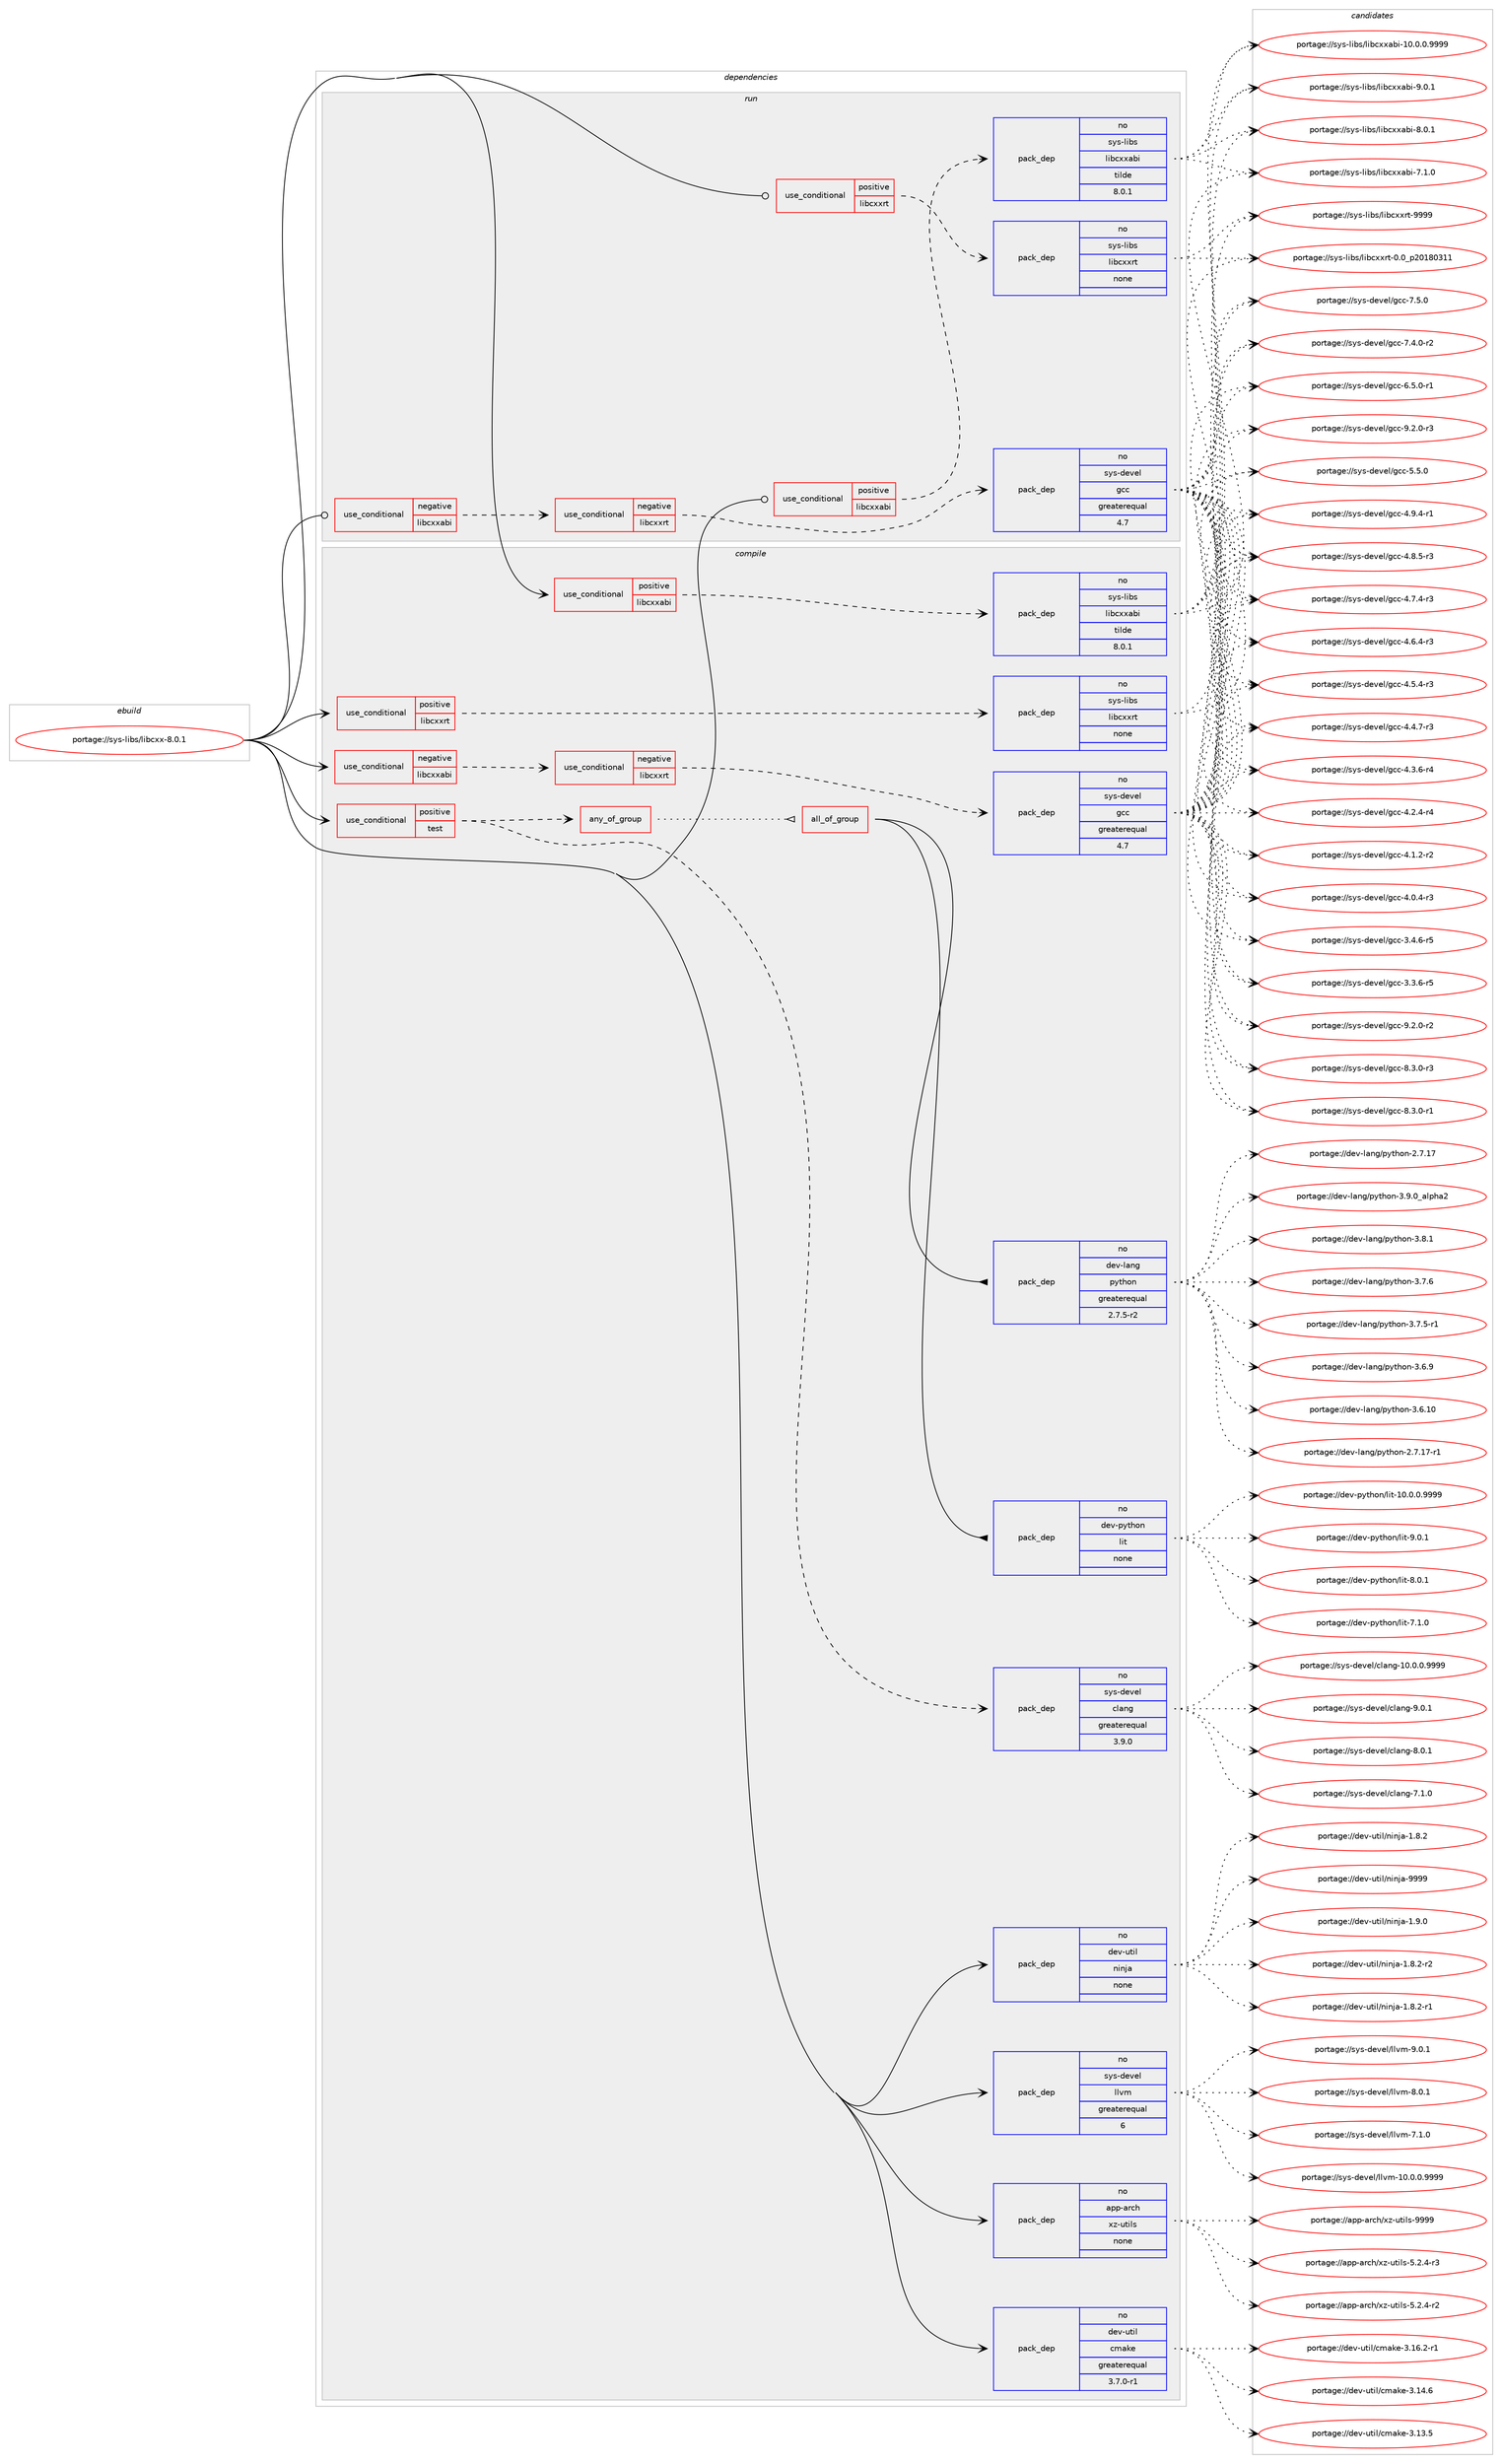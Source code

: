 digraph prolog {

# *************
# Graph options
# *************

newrank=true;
concentrate=true;
compound=true;
graph [rankdir=LR,fontname=Helvetica,fontsize=10,ranksep=1.5];#, ranksep=2.5, nodesep=0.2];
edge  [arrowhead=vee];
node  [fontname=Helvetica,fontsize=10];

# **********
# The ebuild
# **********

subgraph cluster_leftcol {
color=gray;
rank=same;
label=<<i>ebuild</i>>;
id [label="portage://sys-libs/libcxx-8.0.1", color=red, width=4, href="../sys-libs/libcxx-8.0.1.svg"];
}

# ****************
# The dependencies
# ****************

subgraph cluster_midcol {
color=gray;
label=<<i>dependencies</i>>;
subgraph cluster_compile {
fillcolor="#eeeeee";
style=filled;
label=<<i>compile</i>>;
subgraph cond7958 {
dependency43603 [label=<<TABLE BORDER="0" CELLBORDER="1" CELLSPACING="0" CELLPADDING="4"><TR><TD ROWSPAN="3" CELLPADDING="10">use_conditional</TD></TR><TR><TD>negative</TD></TR><TR><TD>libcxxabi</TD></TR></TABLE>>, shape=none, color=red];
subgraph cond7959 {
dependency43604 [label=<<TABLE BORDER="0" CELLBORDER="1" CELLSPACING="0" CELLPADDING="4"><TR><TD ROWSPAN="3" CELLPADDING="10">use_conditional</TD></TR><TR><TD>negative</TD></TR><TR><TD>libcxxrt</TD></TR></TABLE>>, shape=none, color=red];
subgraph pack34512 {
dependency43605 [label=<<TABLE BORDER="0" CELLBORDER="1" CELLSPACING="0" CELLPADDING="4" WIDTH="220"><TR><TD ROWSPAN="6" CELLPADDING="30">pack_dep</TD></TR><TR><TD WIDTH="110">no</TD></TR><TR><TD>sys-devel</TD></TR><TR><TD>gcc</TD></TR><TR><TD>greaterequal</TD></TR><TR><TD>4.7</TD></TR></TABLE>>, shape=none, color=blue];
}
dependency43604:e -> dependency43605:w [weight=20,style="dashed",arrowhead="vee"];
}
dependency43603:e -> dependency43604:w [weight=20,style="dashed",arrowhead="vee"];
}
id:e -> dependency43603:w [weight=20,style="solid",arrowhead="vee"];
subgraph cond7960 {
dependency43606 [label=<<TABLE BORDER="0" CELLBORDER="1" CELLSPACING="0" CELLPADDING="4"><TR><TD ROWSPAN="3" CELLPADDING="10">use_conditional</TD></TR><TR><TD>positive</TD></TR><TR><TD>libcxxabi</TD></TR></TABLE>>, shape=none, color=red];
subgraph pack34513 {
dependency43607 [label=<<TABLE BORDER="0" CELLBORDER="1" CELLSPACING="0" CELLPADDING="4" WIDTH="220"><TR><TD ROWSPAN="6" CELLPADDING="30">pack_dep</TD></TR><TR><TD WIDTH="110">no</TD></TR><TR><TD>sys-libs</TD></TR><TR><TD>libcxxabi</TD></TR><TR><TD>tilde</TD></TR><TR><TD>8.0.1</TD></TR></TABLE>>, shape=none, color=blue];
}
dependency43606:e -> dependency43607:w [weight=20,style="dashed",arrowhead="vee"];
}
id:e -> dependency43606:w [weight=20,style="solid",arrowhead="vee"];
subgraph cond7961 {
dependency43608 [label=<<TABLE BORDER="0" CELLBORDER="1" CELLSPACING="0" CELLPADDING="4"><TR><TD ROWSPAN="3" CELLPADDING="10">use_conditional</TD></TR><TR><TD>positive</TD></TR><TR><TD>libcxxrt</TD></TR></TABLE>>, shape=none, color=red];
subgraph pack34514 {
dependency43609 [label=<<TABLE BORDER="0" CELLBORDER="1" CELLSPACING="0" CELLPADDING="4" WIDTH="220"><TR><TD ROWSPAN="6" CELLPADDING="30">pack_dep</TD></TR><TR><TD WIDTH="110">no</TD></TR><TR><TD>sys-libs</TD></TR><TR><TD>libcxxrt</TD></TR><TR><TD>none</TD></TR><TR><TD></TD></TR></TABLE>>, shape=none, color=blue];
}
dependency43608:e -> dependency43609:w [weight=20,style="dashed",arrowhead="vee"];
}
id:e -> dependency43608:w [weight=20,style="solid",arrowhead="vee"];
subgraph cond7962 {
dependency43610 [label=<<TABLE BORDER="0" CELLBORDER="1" CELLSPACING="0" CELLPADDING="4"><TR><TD ROWSPAN="3" CELLPADDING="10">use_conditional</TD></TR><TR><TD>positive</TD></TR><TR><TD>test</TD></TR></TABLE>>, shape=none, color=red];
subgraph pack34515 {
dependency43611 [label=<<TABLE BORDER="0" CELLBORDER="1" CELLSPACING="0" CELLPADDING="4" WIDTH="220"><TR><TD ROWSPAN="6" CELLPADDING="30">pack_dep</TD></TR><TR><TD WIDTH="110">no</TD></TR><TR><TD>sys-devel</TD></TR><TR><TD>clang</TD></TR><TR><TD>greaterequal</TD></TR><TR><TD>3.9.0</TD></TR></TABLE>>, shape=none, color=blue];
}
dependency43610:e -> dependency43611:w [weight=20,style="dashed",arrowhead="vee"];
subgraph any1080 {
dependency43612 [label=<<TABLE BORDER="0" CELLBORDER="1" CELLSPACING="0" CELLPADDING="4"><TR><TD CELLPADDING="10">any_of_group</TD></TR></TABLE>>, shape=none, color=red];subgraph all56 {
dependency43613 [label=<<TABLE BORDER="0" CELLBORDER="1" CELLSPACING="0" CELLPADDING="4"><TR><TD CELLPADDING="10">all_of_group</TD></TR></TABLE>>, shape=none, color=red];subgraph pack34516 {
dependency43614 [label=<<TABLE BORDER="0" CELLBORDER="1" CELLSPACING="0" CELLPADDING="4" WIDTH="220"><TR><TD ROWSPAN="6" CELLPADDING="30">pack_dep</TD></TR><TR><TD WIDTH="110">no</TD></TR><TR><TD>dev-lang</TD></TR><TR><TD>python</TD></TR><TR><TD>greaterequal</TD></TR><TR><TD>2.7.5-r2</TD></TR></TABLE>>, shape=none, color=blue];
}
dependency43613:e -> dependency43614:w [weight=20,style="solid",arrowhead="inv"];
subgraph pack34517 {
dependency43615 [label=<<TABLE BORDER="0" CELLBORDER="1" CELLSPACING="0" CELLPADDING="4" WIDTH="220"><TR><TD ROWSPAN="6" CELLPADDING="30">pack_dep</TD></TR><TR><TD WIDTH="110">no</TD></TR><TR><TD>dev-python</TD></TR><TR><TD>lit</TD></TR><TR><TD>none</TD></TR><TR><TD></TD></TR></TABLE>>, shape=none, color=blue];
}
dependency43613:e -> dependency43615:w [weight=20,style="solid",arrowhead="inv"];
}
dependency43612:e -> dependency43613:w [weight=20,style="dotted",arrowhead="oinv"];
}
dependency43610:e -> dependency43612:w [weight=20,style="dashed",arrowhead="vee"];
}
id:e -> dependency43610:w [weight=20,style="solid",arrowhead="vee"];
subgraph pack34518 {
dependency43616 [label=<<TABLE BORDER="0" CELLBORDER="1" CELLSPACING="0" CELLPADDING="4" WIDTH="220"><TR><TD ROWSPAN="6" CELLPADDING="30">pack_dep</TD></TR><TR><TD WIDTH="110">no</TD></TR><TR><TD>app-arch</TD></TR><TR><TD>xz-utils</TD></TR><TR><TD>none</TD></TR><TR><TD></TD></TR></TABLE>>, shape=none, color=blue];
}
id:e -> dependency43616:w [weight=20,style="solid",arrowhead="vee"];
subgraph pack34519 {
dependency43617 [label=<<TABLE BORDER="0" CELLBORDER="1" CELLSPACING="0" CELLPADDING="4" WIDTH="220"><TR><TD ROWSPAN="6" CELLPADDING="30">pack_dep</TD></TR><TR><TD WIDTH="110">no</TD></TR><TR><TD>dev-util</TD></TR><TR><TD>cmake</TD></TR><TR><TD>greaterequal</TD></TR><TR><TD>3.7.0-r1</TD></TR></TABLE>>, shape=none, color=blue];
}
id:e -> dependency43617:w [weight=20,style="solid",arrowhead="vee"];
subgraph pack34520 {
dependency43618 [label=<<TABLE BORDER="0" CELLBORDER="1" CELLSPACING="0" CELLPADDING="4" WIDTH="220"><TR><TD ROWSPAN="6" CELLPADDING="30">pack_dep</TD></TR><TR><TD WIDTH="110">no</TD></TR><TR><TD>dev-util</TD></TR><TR><TD>ninja</TD></TR><TR><TD>none</TD></TR><TR><TD></TD></TR></TABLE>>, shape=none, color=blue];
}
id:e -> dependency43618:w [weight=20,style="solid",arrowhead="vee"];
subgraph pack34521 {
dependency43619 [label=<<TABLE BORDER="0" CELLBORDER="1" CELLSPACING="0" CELLPADDING="4" WIDTH="220"><TR><TD ROWSPAN="6" CELLPADDING="30">pack_dep</TD></TR><TR><TD WIDTH="110">no</TD></TR><TR><TD>sys-devel</TD></TR><TR><TD>llvm</TD></TR><TR><TD>greaterequal</TD></TR><TR><TD>6</TD></TR></TABLE>>, shape=none, color=blue];
}
id:e -> dependency43619:w [weight=20,style="solid",arrowhead="vee"];
}
subgraph cluster_compileandrun {
fillcolor="#eeeeee";
style=filled;
label=<<i>compile and run</i>>;
}
subgraph cluster_run {
fillcolor="#eeeeee";
style=filled;
label=<<i>run</i>>;
subgraph cond7963 {
dependency43620 [label=<<TABLE BORDER="0" CELLBORDER="1" CELLSPACING="0" CELLPADDING="4"><TR><TD ROWSPAN="3" CELLPADDING="10">use_conditional</TD></TR><TR><TD>negative</TD></TR><TR><TD>libcxxabi</TD></TR></TABLE>>, shape=none, color=red];
subgraph cond7964 {
dependency43621 [label=<<TABLE BORDER="0" CELLBORDER="1" CELLSPACING="0" CELLPADDING="4"><TR><TD ROWSPAN="3" CELLPADDING="10">use_conditional</TD></TR><TR><TD>negative</TD></TR><TR><TD>libcxxrt</TD></TR></TABLE>>, shape=none, color=red];
subgraph pack34522 {
dependency43622 [label=<<TABLE BORDER="0" CELLBORDER="1" CELLSPACING="0" CELLPADDING="4" WIDTH="220"><TR><TD ROWSPAN="6" CELLPADDING="30">pack_dep</TD></TR><TR><TD WIDTH="110">no</TD></TR><TR><TD>sys-devel</TD></TR><TR><TD>gcc</TD></TR><TR><TD>greaterequal</TD></TR><TR><TD>4.7</TD></TR></TABLE>>, shape=none, color=blue];
}
dependency43621:e -> dependency43622:w [weight=20,style="dashed",arrowhead="vee"];
}
dependency43620:e -> dependency43621:w [weight=20,style="dashed",arrowhead="vee"];
}
id:e -> dependency43620:w [weight=20,style="solid",arrowhead="odot"];
subgraph cond7965 {
dependency43623 [label=<<TABLE BORDER="0" CELLBORDER="1" CELLSPACING="0" CELLPADDING="4"><TR><TD ROWSPAN="3" CELLPADDING="10">use_conditional</TD></TR><TR><TD>positive</TD></TR><TR><TD>libcxxabi</TD></TR></TABLE>>, shape=none, color=red];
subgraph pack34523 {
dependency43624 [label=<<TABLE BORDER="0" CELLBORDER="1" CELLSPACING="0" CELLPADDING="4" WIDTH="220"><TR><TD ROWSPAN="6" CELLPADDING="30">pack_dep</TD></TR><TR><TD WIDTH="110">no</TD></TR><TR><TD>sys-libs</TD></TR><TR><TD>libcxxabi</TD></TR><TR><TD>tilde</TD></TR><TR><TD>8.0.1</TD></TR></TABLE>>, shape=none, color=blue];
}
dependency43623:e -> dependency43624:w [weight=20,style="dashed",arrowhead="vee"];
}
id:e -> dependency43623:w [weight=20,style="solid",arrowhead="odot"];
subgraph cond7966 {
dependency43625 [label=<<TABLE BORDER="0" CELLBORDER="1" CELLSPACING="0" CELLPADDING="4"><TR><TD ROWSPAN="3" CELLPADDING="10">use_conditional</TD></TR><TR><TD>positive</TD></TR><TR><TD>libcxxrt</TD></TR></TABLE>>, shape=none, color=red];
subgraph pack34524 {
dependency43626 [label=<<TABLE BORDER="0" CELLBORDER="1" CELLSPACING="0" CELLPADDING="4" WIDTH="220"><TR><TD ROWSPAN="6" CELLPADDING="30">pack_dep</TD></TR><TR><TD WIDTH="110">no</TD></TR><TR><TD>sys-libs</TD></TR><TR><TD>libcxxrt</TD></TR><TR><TD>none</TD></TR><TR><TD></TD></TR></TABLE>>, shape=none, color=blue];
}
dependency43625:e -> dependency43626:w [weight=20,style="dashed",arrowhead="vee"];
}
id:e -> dependency43625:w [weight=20,style="solid",arrowhead="odot"];
}
}

# **************
# The candidates
# **************

subgraph cluster_choices {
rank=same;
color=gray;
label=<<i>candidates</i>>;

subgraph choice34512 {
color=black;
nodesep=1;
choice115121115451001011181011084710399994557465046484511451 [label="portage://sys-devel/gcc-9.2.0-r3", color=red, width=4,href="../sys-devel/gcc-9.2.0-r3.svg"];
choice115121115451001011181011084710399994557465046484511450 [label="portage://sys-devel/gcc-9.2.0-r2", color=red, width=4,href="../sys-devel/gcc-9.2.0-r2.svg"];
choice115121115451001011181011084710399994556465146484511451 [label="portage://sys-devel/gcc-8.3.0-r3", color=red, width=4,href="../sys-devel/gcc-8.3.0-r3.svg"];
choice115121115451001011181011084710399994556465146484511449 [label="portage://sys-devel/gcc-8.3.0-r1", color=red, width=4,href="../sys-devel/gcc-8.3.0-r1.svg"];
choice11512111545100101118101108471039999455546534648 [label="portage://sys-devel/gcc-7.5.0", color=red, width=4,href="../sys-devel/gcc-7.5.0.svg"];
choice115121115451001011181011084710399994555465246484511450 [label="portage://sys-devel/gcc-7.4.0-r2", color=red, width=4,href="../sys-devel/gcc-7.4.0-r2.svg"];
choice115121115451001011181011084710399994554465346484511449 [label="portage://sys-devel/gcc-6.5.0-r1", color=red, width=4,href="../sys-devel/gcc-6.5.0-r1.svg"];
choice11512111545100101118101108471039999455346534648 [label="portage://sys-devel/gcc-5.5.0", color=red, width=4,href="../sys-devel/gcc-5.5.0.svg"];
choice115121115451001011181011084710399994552465746524511449 [label="portage://sys-devel/gcc-4.9.4-r1", color=red, width=4,href="../sys-devel/gcc-4.9.4-r1.svg"];
choice115121115451001011181011084710399994552465646534511451 [label="portage://sys-devel/gcc-4.8.5-r3", color=red, width=4,href="../sys-devel/gcc-4.8.5-r3.svg"];
choice115121115451001011181011084710399994552465546524511451 [label="portage://sys-devel/gcc-4.7.4-r3", color=red, width=4,href="../sys-devel/gcc-4.7.4-r3.svg"];
choice115121115451001011181011084710399994552465446524511451 [label="portage://sys-devel/gcc-4.6.4-r3", color=red, width=4,href="../sys-devel/gcc-4.6.4-r3.svg"];
choice115121115451001011181011084710399994552465346524511451 [label="portage://sys-devel/gcc-4.5.4-r3", color=red, width=4,href="../sys-devel/gcc-4.5.4-r3.svg"];
choice115121115451001011181011084710399994552465246554511451 [label="portage://sys-devel/gcc-4.4.7-r3", color=red, width=4,href="../sys-devel/gcc-4.4.7-r3.svg"];
choice115121115451001011181011084710399994552465146544511452 [label="portage://sys-devel/gcc-4.3.6-r4", color=red, width=4,href="../sys-devel/gcc-4.3.6-r4.svg"];
choice115121115451001011181011084710399994552465046524511452 [label="portage://sys-devel/gcc-4.2.4-r4", color=red, width=4,href="../sys-devel/gcc-4.2.4-r4.svg"];
choice115121115451001011181011084710399994552464946504511450 [label="portage://sys-devel/gcc-4.1.2-r2", color=red, width=4,href="../sys-devel/gcc-4.1.2-r2.svg"];
choice115121115451001011181011084710399994552464846524511451 [label="portage://sys-devel/gcc-4.0.4-r3", color=red, width=4,href="../sys-devel/gcc-4.0.4-r3.svg"];
choice115121115451001011181011084710399994551465246544511453 [label="portage://sys-devel/gcc-3.4.6-r5", color=red, width=4,href="../sys-devel/gcc-3.4.6-r5.svg"];
choice115121115451001011181011084710399994551465146544511453 [label="portage://sys-devel/gcc-3.3.6-r5", color=red, width=4,href="../sys-devel/gcc-3.3.6-r5.svg"];
dependency43605:e -> choice115121115451001011181011084710399994557465046484511451:w [style=dotted,weight="100"];
dependency43605:e -> choice115121115451001011181011084710399994557465046484511450:w [style=dotted,weight="100"];
dependency43605:e -> choice115121115451001011181011084710399994556465146484511451:w [style=dotted,weight="100"];
dependency43605:e -> choice115121115451001011181011084710399994556465146484511449:w [style=dotted,weight="100"];
dependency43605:e -> choice11512111545100101118101108471039999455546534648:w [style=dotted,weight="100"];
dependency43605:e -> choice115121115451001011181011084710399994555465246484511450:w [style=dotted,weight="100"];
dependency43605:e -> choice115121115451001011181011084710399994554465346484511449:w [style=dotted,weight="100"];
dependency43605:e -> choice11512111545100101118101108471039999455346534648:w [style=dotted,weight="100"];
dependency43605:e -> choice115121115451001011181011084710399994552465746524511449:w [style=dotted,weight="100"];
dependency43605:e -> choice115121115451001011181011084710399994552465646534511451:w [style=dotted,weight="100"];
dependency43605:e -> choice115121115451001011181011084710399994552465546524511451:w [style=dotted,weight="100"];
dependency43605:e -> choice115121115451001011181011084710399994552465446524511451:w [style=dotted,weight="100"];
dependency43605:e -> choice115121115451001011181011084710399994552465346524511451:w [style=dotted,weight="100"];
dependency43605:e -> choice115121115451001011181011084710399994552465246554511451:w [style=dotted,weight="100"];
dependency43605:e -> choice115121115451001011181011084710399994552465146544511452:w [style=dotted,weight="100"];
dependency43605:e -> choice115121115451001011181011084710399994552465046524511452:w [style=dotted,weight="100"];
dependency43605:e -> choice115121115451001011181011084710399994552464946504511450:w [style=dotted,weight="100"];
dependency43605:e -> choice115121115451001011181011084710399994552464846524511451:w [style=dotted,weight="100"];
dependency43605:e -> choice115121115451001011181011084710399994551465246544511453:w [style=dotted,weight="100"];
dependency43605:e -> choice115121115451001011181011084710399994551465146544511453:w [style=dotted,weight="100"];
}
subgraph choice34513 {
color=black;
nodesep=1;
choice11512111545108105981154710810598991201209798105455746484649 [label="portage://sys-libs/libcxxabi-9.0.1", color=red, width=4,href="../sys-libs/libcxxabi-9.0.1.svg"];
choice11512111545108105981154710810598991201209798105455646484649 [label="portage://sys-libs/libcxxabi-8.0.1", color=red, width=4,href="../sys-libs/libcxxabi-8.0.1.svg"];
choice11512111545108105981154710810598991201209798105455546494648 [label="portage://sys-libs/libcxxabi-7.1.0", color=red, width=4,href="../sys-libs/libcxxabi-7.1.0.svg"];
choice11512111545108105981154710810598991201209798105454948464846484657575757 [label="portage://sys-libs/libcxxabi-10.0.0.9999", color=red, width=4,href="../sys-libs/libcxxabi-10.0.0.9999.svg"];
dependency43607:e -> choice11512111545108105981154710810598991201209798105455746484649:w [style=dotted,weight="100"];
dependency43607:e -> choice11512111545108105981154710810598991201209798105455646484649:w [style=dotted,weight="100"];
dependency43607:e -> choice11512111545108105981154710810598991201209798105455546494648:w [style=dotted,weight="100"];
dependency43607:e -> choice11512111545108105981154710810598991201209798105454948464846484657575757:w [style=dotted,weight="100"];
}
subgraph choice34514 {
color=black;
nodesep=1;
choice11512111545108105981154710810598991201201141164557575757 [label="portage://sys-libs/libcxxrt-9999", color=red, width=4,href="../sys-libs/libcxxrt-9999.svg"];
choice115121115451081059811547108105989912012011411645484648951125048495648514949 [label="portage://sys-libs/libcxxrt-0.0_p20180311", color=red, width=4,href="../sys-libs/libcxxrt-0.0_p20180311.svg"];
dependency43609:e -> choice11512111545108105981154710810598991201201141164557575757:w [style=dotted,weight="100"];
dependency43609:e -> choice115121115451081059811547108105989912012011411645484648951125048495648514949:w [style=dotted,weight="100"];
}
subgraph choice34515 {
color=black;
nodesep=1;
choice11512111545100101118101108479910897110103455746484649 [label="portage://sys-devel/clang-9.0.1", color=red, width=4,href="../sys-devel/clang-9.0.1.svg"];
choice11512111545100101118101108479910897110103455646484649 [label="portage://sys-devel/clang-8.0.1", color=red, width=4,href="../sys-devel/clang-8.0.1.svg"];
choice11512111545100101118101108479910897110103455546494648 [label="portage://sys-devel/clang-7.1.0", color=red, width=4,href="../sys-devel/clang-7.1.0.svg"];
choice11512111545100101118101108479910897110103454948464846484657575757 [label="portage://sys-devel/clang-10.0.0.9999", color=red, width=4,href="../sys-devel/clang-10.0.0.9999.svg"];
dependency43611:e -> choice11512111545100101118101108479910897110103455746484649:w [style=dotted,weight="100"];
dependency43611:e -> choice11512111545100101118101108479910897110103455646484649:w [style=dotted,weight="100"];
dependency43611:e -> choice11512111545100101118101108479910897110103455546494648:w [style=dotted,weight="100"];
dependency43611:e -> choice11512111545100101118101108479910897110103454948464846484657575757:w [style=dotted,weight="100"];
}
subgraph choice34516 {
color=black;
nodesep=1;
choice10010111845108971101034711212111610411111045514657464895971081121049750 [label="portage://dev-lang/python-3.9.0_alpha2", color=red, width=4,href="../dev-lang/python-3.9.0_alpha2.svg"];
choice100101118451089711010347112121116104111110455146564649 [label="portage://dev-lang/python-3.8.1", color=red, width=4,href="../dev-lang/python-3.8.1.svg"];
choice100101118451089711010347112121116104111110455146554654 [label="portage://dev-lang/python-3.7.6", color=red, width=4,href="../dev-lang/python-3.7.6.svg"];
choice1001011184510897110103471121211161041111104551465546534511449 [label="portage://dev-lang/python-3.7.5-r1", color=red, width=4,href="../dev-lang/python-3.7.5-r1.svg"];
choice100101118451089711010347112121116104111110455146544657 [label="portage://dev-lang/python-3.6.9", color=red, width=4,href="../dev-lang/python-3.6.9.svg"];
choice10010111845108971101034711212111610411111045514654464948 [label="portage://dev-lang/python-3.6.10", color=red, width=4,href="../dev-lang/python-3.6.10.svg"];
choice100101118451089711010347112121116104111110455046554649554511449 [label="portage://dev-lang/python-2.7.17-r1", color=red, width=4,href="../dev-lang/python-2.7.17-r1.svg"];
choice10010111845108971101034711212111610411111045504655464955 [label="portage://dev-lang/python-2.7.17", color=red, width=4,href="../dev-lang/python-2.7.17.svg"];
dependency43614:e -> choice10010111845108971101034711212111610411111045514657464895971081121049750:w [style=dotted,weight="100"];
dependency43614:e -> choice100101118451089711010347112121116104111110455146564649:w [style=dotted,weight="100"];
dependency43614:e -> choice100101118451089711010347112121116104111110455146554654:w [style=dotted,weight="100"];
dependency43614:e -> choice1001011184510897110103471121211161041111104551465546534511449:w [style=dotted,weight="100"];
dependency43614:e -> choice100101118451089711010347112121116104111110455146544657:w [style=dotted,weight="100"];
dependency43614:e -> choice10010111845108971101034711212111610411111045514654464948:w [style=dotted,weight="100"];
dependency43614:e -> choice100101118451089711010347112121116104111110455046554649554511449:w [style=dotted,weight="100"];
dependency43614:e -> choice10010111845108971101034711212111610411111045504655464955:w [style=dotted,weight="100"];
}
subgraph choice34517 {
color=black;
nodesep=1;
choice1001011184511212111610411111047108105116455746484649 [label="portage://dev-python/lit-9.0.1", color=red, width=4,href="../dev-python/lit-9.0.1.svg"];
choice1001011184511212111610411111047108105116455646484649 [label="portage://dev-python/lit-8.0.1", color=red, width=4,href="../dev-python/lit-8.0.1.svg"];
choice1001011184511212111610411111047108105116455546494648 [label="portage://dev-python/lit-7.1.0", color=red, width=4,href="../dev-python/lit-7.1.0.svg"];
choice1001011184511212111610411111047108105116454948464846484657575757 [label="portage://dev-python/lit-10.0.0.9999", color=red, width=4,href="../dev-python/lit-10.0.0.9999.svg"];
dependency43615:e -> choice1001011184511212111610411111047108105116455746484649:w [style=dotted,weight="100"];
dependency43615:e -> choice1001011184511212111610411111047108105116455646484649:w [style=dotted,weight="100"];
dependency43615:e -> choice1001011184511212111610411111047108105116455546494648:w [style=dotted,weight="100"];
dependency43615:e -> choice1001011184511212111610411111047108105116454948464846484657575757:w [style=dotted,weight="100"];
}
subgraph choice34518 {
color=black;
nodesep=1;
choice9711211245971149910447120122451171161051081154557575757 [label="portage://app-arch/xz-utils-9999", color=red, width=4,href="../app-arch/xz-utils-9999.svg"];
choice9711211245971149910447120122451171161051081154553465046524511451 [label="portage://app-arch/xz-utils-5.2.4-r3", color=red, width=4,href="../app-arch/xz-utils-5.2.4-r3.svg"];
choice9711211245971149910447120122451171161051081154553465046524511450 [label="portage://app-arch/xz-utils-5.2.4-r2", color=red, width=4,href="../app-arch/xz-utils-5.2.4-r2.svg"];
dependency43616:e -> choice9711211245971149910447120122451171161051081154557575757:w [style=dotted,weight="100"];
dependency43616:e -> choice9711211245971149910447120122451171161051081154553465046524511451:w [style=dotted,weight="100"];
dependency43616:e -> choice9711211245971149910447120122451171161051081154553465046524511450:w [style=dotted,weight="100"];
}
subgraph choice34519 {
color=black;
nodesep=1;
choice10010111845117116105108479910997107101455146495446504511449 [label="portage://dev-util/cmake-3.16.2-r1", color=red, width=4,href="../dev-util/cmake-3.16.2-r1.svg"];
choice1001011184511711610510847991099710710145514649524654 [label="portage://dev-util/cmake-3.14.6", color=red, width=4,href="../dev-util/cmake-3.14.6.svg"];
choice1001011184511711610510847991099710710145514649514653 [label="portage://dev-util/cmake-3.13.5", color=red, width=4,href="../dev-util/cmake-3.13.5.svg"];
dependency43617:e -> choice10010111845117116105108479910997107101455146495446504511449:w [style=dotted,weight="100"];
dependency43617:e -> choice1001011184511711610510847991099710710145514649524654:w [style=dotted,weight="100"];
dependency43617:e -> choice1001011184511711610510847991099710710145514649514653:w [style=dotted,weight="100"];
}
subgraph choice34520 {
color=black;
nodesep=1;
choice1001011184511711610510847110105110106974557575757 [label="portage://dev-util/ninja-9999", color=red, width=4,href="../dev-util/ninja-9999.svg"];
choice100101118451171161051084711010511010697454946574648 [label="portage://dev-util/ninja-1.9.0", color=red, width=4,href="../dev-util/ninja-1.9.0.svg"];
choice1001011184511711610510847110105110106974549465646504511450 [label="portage://dev-util/ninja-1.8.2-r2", color=red, width=4,href="../dev-util/ninja-1.8.2-r2.svg"];
choice1001011184511711610510847110105110106974549465646504511449 [label="portage://dev-util/ninja-1.8.2-r1", color=red, width=4,href="../dev-util/ninja-1.8.2-r1.svg"];
choice100101118451171161051084711010511010697454946564650 [label="portage://dev-util/ninja-1.8.2", color=red, width=4,href="../dev-util/ninja-1.8.2.svg"];
dependency43618:e -> choice1001011184511711610510847110105110106974557575757:w [style=dotted,weight="100"];
dependency43618:e -> choice100101118451171161051084711010511010697454946574648:w [style=dotted,weight="100"];
dependency43618:e -> choice1001011184511711610510847110105110106974549465646504511450:w [style=dotted,weight="100"];
dependency43618:e -> choice1001011184511711610510847110105110106974549465646504511449:w [style=dotted,weight="100"];
dependency43618:e -> choice100101118451171161051084711010511010697454946564650:w [style=dotted,weight="100"];
}
subgraph choice34521 {
color=black;
nodesep=1;
choice1151211154510010111810110847108108118109455746484649 [label="portage://sys-devel/llvm-9.0.1", color=red, width=4,href="../sys-devel/llvm-9.0.1.svg"];
choice1151211154510010111810110847108108118109455646484649 [label="portage://sys-devel/llvm-8.0.1", color=red, width=4,href="../sys-devel/llvm-8.0.1.svg"];
choice1151211154510010111810110847108108118109455546494648 [label="portage://sys-devel/llvm-7.1.0", color=red, width=4,href="../sys-devel/llvm-7.1.0.svg"];
choice1151211154510010111810110847108108118109454948464846484657575757 [label="portage://sys-devel/llvm-10.0.0.9999", color=red, width=4,href="../sys-devel/llvm-10.0.0.9999.svg"];
dependency43619:e -> choice1151211154510010111810110847108108118109455746484649:w [style=dotted,weight="100"];
dependency43619:e -> choice1151211154510010111810110847108108118109455646484649:w [style=dotted,weight="100"];
dependency43619:e -> choice1151211154510010111810110847108108118109455546494648:w [style=dotted,weight="100"];
dependency43619:e -> choice1151211154510010111810110847108108118109454948464846484657575757:w [style=dotted,weight="100"];
}
subgraph choice34522 {
color=black;
nodesep=1;
choice115121115451001011181011084710399994557465046484511451 [label="portage://sys-devel/gcc-9.2.0-r3", color=red, width=4,href="../sys-devel/gcc-9.2.0-r3.svg"];
choice115121115451001011181011084710399994557465046484511450 [label="portage://sys-devel/gcc-9.2.0-r2", color=red, width=4,href="../sys-devel/gcc-9.2.0-r2.svg"];
choice115121115451001011181011084710399994556465146484511451 [label="portage://sys-devel/gcc-8.3.0-r3", color=red, width=4,href="../sys-devel/gcc-8.3.0-r3.svg"];
choice115121115451001011181011084710399994556465146484511449 [label="portage://sys-devel/gcc-8.3.0-r1", color=red, width=4,href="../sys-devel/gcc-8.3.0-r1.svg"];
choice11512111545100101118101108471039999455546534648 [label="portage://sys-devel/gcc-7.5.0", color=red, width=4,href="../sys-devel/gcc-7.5.0.svg"];
choice115121115451001011181011084710399994555465246484511450 [label="portage://sys-devel/gcc-7.4.0-r2", color=red, width=4,href="../sys-devel/gcc-7.4.0-r2.svg"];
choice115121115451001011181011084710399994554465346484511449 [label="portage://sys-devel/gcc-6.5.0-r1", color=red, width=4,href="../sys-devel/gcc-6.5.0-r1.svg"];
choice11512111545100101118101108471039999455346534648 [label="portage://sys-devel/gcc-5.5.0", color=red, width=4,href="../sys-devel/gcc-5.5.0.svg"];
choice115121115451001011181011084710399994552465746524511449 [label="portage://sys-devel/gcc-4.9.4-r1", color=red, width=4,href="../sys-devel/gcc-4.9.4-r1.svg"];
choice115121115451001011181011084710399994552465646534511451 [label="portage://sys-devel/gcc-4.8.5-r3", color=red, width=4,href="../sys-devel/gcc-4.8.5-r3.svg"];
choice115121115451001011181011084710399994552465546524511451 [label="portage://sys-devel/gcc-4.7.4-r3", color=red, width=4,href="../sys-devel/gcc-4.7.4-r3.svg"];
choice115121115451001011181011084710399994552465446524511451 [label="portage://sys-devel/gcc-4.6.4-r3", color=red, width=4,href="../sys-devel/gcc-4.6.4-r3.svg"];
choice115121115451001011181011084710399994552465346524511451 [label="portage://sys-devel/gcc-4.5.4-r3", color=red, width=4,href="../sys-devel/gcc-4.5.4-r3.svg"];
choice115121115451001011181011084710399994552465246554511451 [label="portage://sys-devel/gcc-4.4.7-r3", color=red, width=4,href="../sys-devel/gcc-4.4.7-r3.svg"];
choice115121115451001011181011084710399994552465146544511452 [label="portage://sys-devel/gcc-4.3.6-r4", color=red, width=4,href="../sys-devel/gcc-4.3.6-r4.svg"];
choice115121115451001011181011084710399994552465046524511452 [label="portage://sys-devel/gcc-4.2.4-r4", color=red, width=4,href="../sys-devel/gcc-4.2.4-r4.svg"];
choice115121115451001011181011084710399994552464946504511450 [label="portage://sys-devel/gcc-4.1.2-r2", color=red, width=4,href="../sys-devel/gcc-4.1.2-r2.svg"];
choice115121115451001011181011084710399994552464846524511451 [label="portage://sys-devel/gcc-4.0.4-r3", color=red, width=4,href="../sys-devel/gcc-4.0.4-r3.svg"];
choice115121115451001011181011084710399994551465246544511453 [label="portage://sys-devel/gcc-3.4.6-r5", color=red, width=4,href="../sys-devel/gcc-3.4.6-r5.svg"];
choice115121115451001011181011084710399994551465146544511453 [label="portage://sys-devel/gcc-3.3.6-r5", color=red, width=4,href="../sys-devel/gcc-3.3.6-r5.svg"];
dependency43622:e -> choice115121115451001011181011084710399994557465046484511451:w [style=dotted,weight="100"];
dependency43622:e -> choice115121115451001011181011084710399994557465046484511450:w [style=dotted,weight="100"];
dependency43622:e -> choice115121115451001011181011084710399994556465146484511451:w [style=dotted,weight="100"];
dependency43622:e -> choice115121115451001011181011084710399994556465146484511449:w [style=dotted,weight="100"];
dependency43622:e -> choice11512111545100101118101108471039999455546534648:w [style=dotted,weight="100"];
dependency43622:e -> choice115121115451001011181011084710399994555465246484511450:w [style=dotted,weight="100"];
dependency43622:e -> choice115121115451001011181011084710399994554465346484511449:w [style=dotted,weight="100"];
dependency43622:e -> choice11512111545100101118101108471039999455346534648:w [style=dotted,weight="100"];
dependency43622:e -> choice115121115451001011181011084710399994552465746524511449:w [style=dotted,weight="100"];
dependency43622:e -> choice115121115451001011181011084710399994552465646534511451:w [style=dotted,weight="100"];
dependency43622:e -> choice115121115451001011181011084710399994552465546524511451:w [style=dotted,weight="100"];
dependency43622:e -> choice115121115451001011181011084710399994552465446524511451:w [style=dotted,weight="100"];
dependency43622:e -> choice115121115451001011181011084710399994552465346524511451:w [style=dotted,weight="100"];
dependency43622:e -> choice115121115451001011181011084710399994552465246554511451:w [style=dotted,weight="100"];
dependency43622:e -> choice115121115451001011181011084710399994552465146544511452:w [style=dotted,weight="100"];
dependency43622:e -> choice115121115451001011181011084710399994552465046524511452:w [style=dotted,weight="100"];
dependency43622:e -> choice115121115451001011181011084710399994552464946504511450:w [style=dotted,weight="100"];
dependency43622:e -> choice115121115451001011181011084710399994552464846524511451:w [style=dotted,weight="100"];
dependency43622:e -> choice115121115451001011181011084710399994551465246544511453:w [style=dotted,weight="100"];
dependency43622:e -> choice115121115451001011181011084710399994551465146544511453:w [style=dotted,weight="100"];
}
subgraph choice34523 {
color=black;
nodesep=1;
choice11512111545108105981154710810598991201209798105455746484649 [label="portage://sys-libs/libcxxabi-9.0.1", color=red, width=4,href="../sys-libs/libcxxabi-9.0.1.svg"];
choice11512111545108105981154710810598991201209798105455646484649 [label="portage://sys-libs/libcxxabi-8.0.1", color=red, width=4,href="../sys-libs/libcxxabi-8.0.1.svg"];
choice11512111545108105981154710810598991201209798105455546494648 [label="portage://sys-libs/libcxxabi-7.1.0", color=red, width=4,href="../sys-libs/libcxxabi-7.1.0.svg"];
choice11512111545108105981154710810598991201209798105454948464846484657575757 [label="portage://sys-libs/libcxxabi-10.0.0.9999", color=red, width=4,href="../sys-libs/libcxxabi-10.0.0.9999.svg"];
dependency43624:e -> choice11512111545108105981154710810598991201209798105455746484649:w [style=dotted,weight="100"];
dependency43624:e -> choice11512111545108105981154710810598991201209798105455646484649:w [style=dotted,weight="100"];
dependency43624:e -> choice11512111545108105981154710810598991201209798105455546494648:w [style=dotted,weight="100"];
dependency43624:e -> choice11512111545108105981154710810598991201209798105454948464846484657575757:w [style=dotted,weight="100"];
}
subgraph choice34524 {
color=black;
nodesep=1;
choice11512111545108105981154710810598991201201141164557575757 [label="portage://sys-libs/libcxxrt-9999", color=red, width=4,href="../sys-libs/libcxxrt-9999.svg"];
choice115121115451081059811547108105989912012011411645484648951125048495648514949 [label="portage://sys-libs/libcxxrt-0.0_p20180311", color=red, width=4,href="../sys-libs/libcxxrt-0.0_p20180311.svg"];
dependency43626:e -> choice11512111545108105981154710810598991201201141164557575757:w [style=dotted,weight="100"];
dependency43626:e -> choice115121115451081059811547108105989912012011411645484648951125048495648514949:w [style=dotted,weight="100"];
}
}

}
